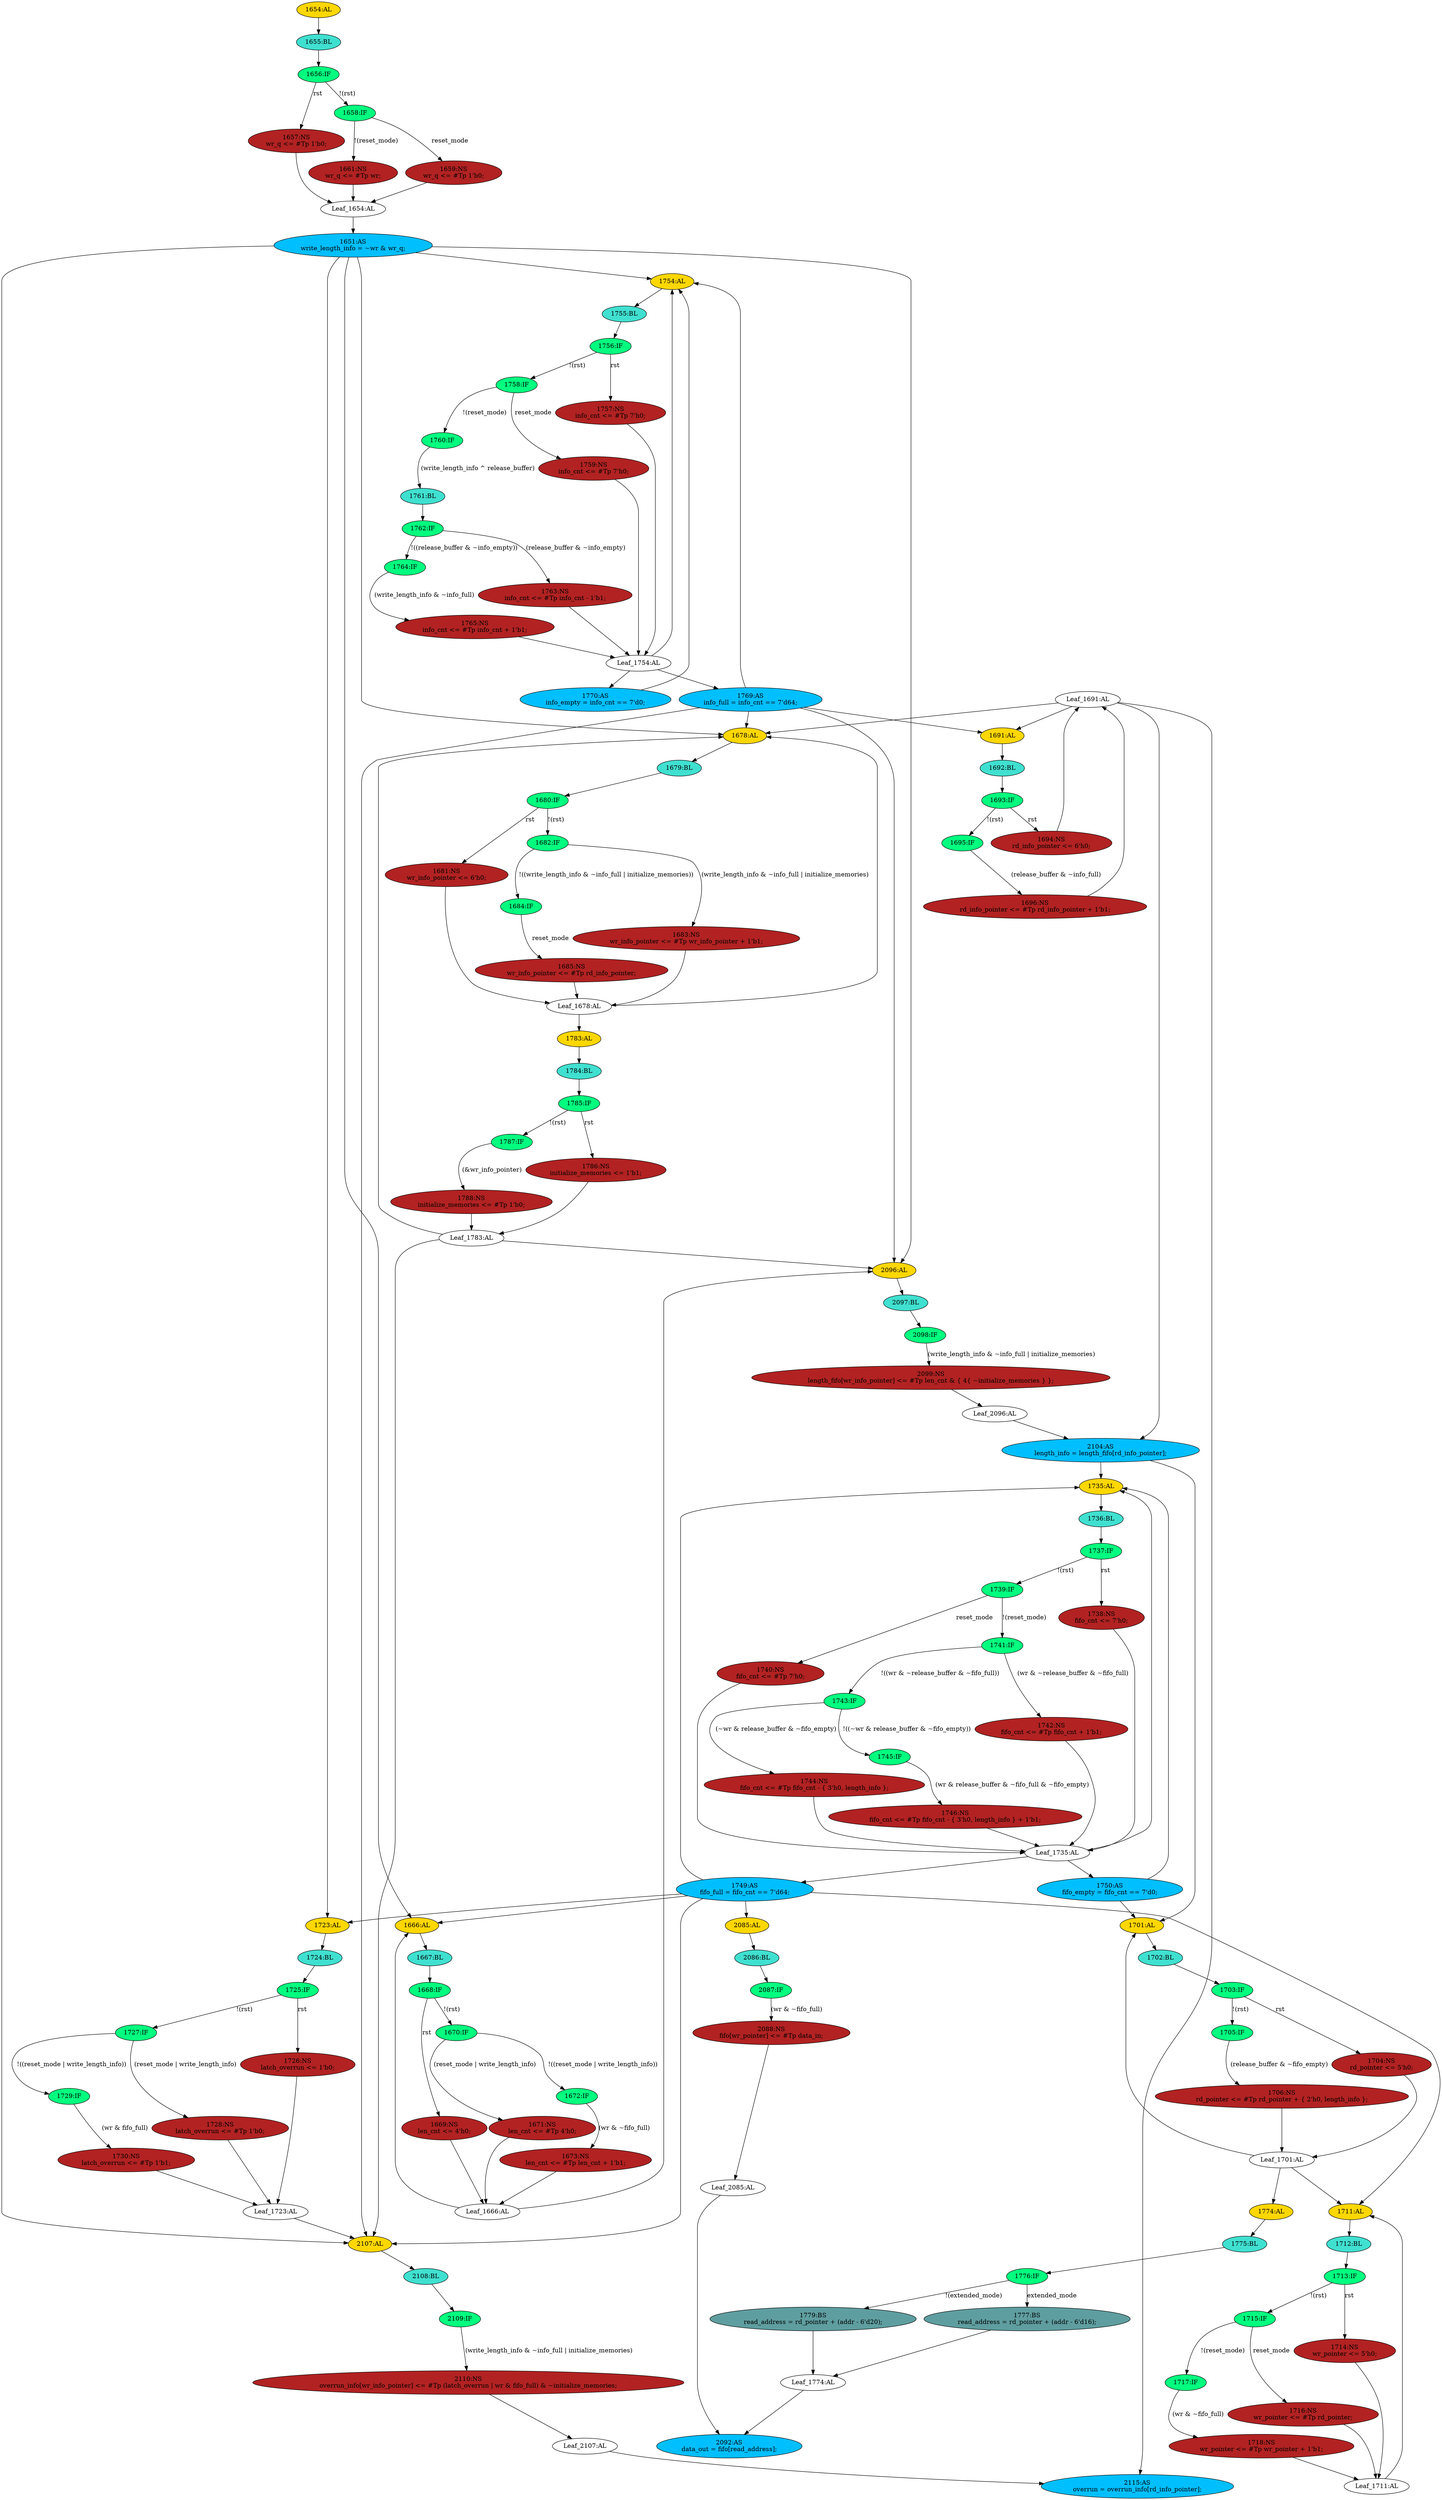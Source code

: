 strict digraph "compose( ,  )" {
	node [label="\N"];
	"2115:AS"	 [ast="<pyverilog.vparser.ast.Assign object at 0x7f44f78e0ad0>",
		def_var="['overrun']",
		fillcolor=deepskyblue,
		label="2115:AS
overrun = overrun_info[rd_info_pointer];",
		statements="[]",
		style=filled,
		typ=Assign,
		use_var="['overrun_info', 'rd_info_pointer']"];
	"1683:NS"	 [ast="<pyverilog.vparser.ast.NonblockingSubstitution object at 0x7f44d5e7aa10>",
		fillcolor=firebrick,
		label="1683:NS
wr_info_pointer <= #Tp wr_info_pointer + 1'b1;",
		statements="[<pyverilog.vparser.ast.NonblockingSubstitution object at 0x7f44d5e7aa10>]",
		style=filled,
		typ=NonblockingSubstitution];
	"Leaf_1678:AL"	 [def_var="['wr_info_pointer']",
		label="Leaf_1678:AL"];
	"1683:NS" -> "Leaf_1678:AL"	 [cond="[]",
		lineno=None];
	"1738:NS"	 [ast="<pyverilog.vparser.ast.NonblockingSubstitution object at 0x7f44d5e75490>",
		fillcolor=firebrick,
		label="1738:NS
fifo_cnt <= 7'h0;",
		statements="[<pyverilog.vparser.ast.NonblockingSubstitution object at 0x7f44d5e75490>]",
		style=filled,
		typ=NonblockingSubstitution];
	"Leaf_1735:AL"	 [def_var="['fifo_cnt']",
		label="Leaf_1735:AL"];
	"1738:NS" -> "Leaf_1735:AL"	 [cond="[]",
		lineno=None];
	"Leaf_1723:AL"	 [def_var="['latch_overrun']",
		label="Leaf_1723:AL"];
	"2107:AL"	 [ast="<pyverilog.vparser.ast.Always object at 0x7f44f78e0150>",
		clk_sens=True,
		fillcolor=gold,
		label="2107:AL",
		sens="['clk']",
		statements="[]",
		style=filled,
		typ=Always,
		use_var="['latch_overrun', 'fifo_full', 'initialize_memories', 'wr', 'info_full', 'write_length_info']"];
	"Leaf_1723:AL" -> "2107:AL";
	"Leaf_1654:AL"	 [def_var="['wr_q']",
		label="Leaf_1654:AL"];
	"1651:AS"	 [ast="<pyverilog.vparser.ast.Assign object at 0x7f44d5e89d10>",
		def_var="['write_length_info']",
		fillcolor=deepskyblue,
		label="1651:AS
write_length_info = ~wr & wr_q;",
		statements="[]",
		style=filled,
		typ=Assign,
		use_var="['wr', 'wr_q']"];
	"Leaf_1654:AL" -> "1651:AS";
	"1715:IF"	 [ast="<pyverilog.vparser.ast.IfStatement object at 0x7f44d5e93390>",
		fillcolor=springgreen,
		label="1715:IF",
		statements="[]",
		style=filled,
		typ=IfStatement];
	"1717:IF"	 [ast="<pyverilog.vparser.ast.IfStatement object at 0x7f44d5e93590>",
		fillcolor=springgreen,
		label="1717:IF",
		statements="[]",
		style=filled,
		typ=IfStatement];
	"1715:IF" -> "1717:IF"	 [cond="['reset_mode']",
		label="!(reset_mode)",
		lineno=1715];
	"1716:NS"	 [ast="<pyverilog.vparser.ast.NonblockingSubstitution object at 0x7f44d5e93350>",
		fillcolor=firebrick,
		label="1716:NS
wr_pointer <= #Tp rd_pointer;",
		statements="[<pyverilog.vparser.ast.NonblockingSubstitution object at 0x7f44d5e93350>]",
		style=filled,
		typ=NonblockingSubstitution];
	"1715:IF" -> "1716:NS"	 [cond="['reset_mode']",
		label=reset_mode,
		lineno=1715];
	"1765:NS"	 [ast="<pyverilog.vparser.ast.NonblockingSubstitution object at 0x7f44d5e81cd0>",
		fillcolor=firebrick,
		label="1765:NS
info_cnt <= #Tp info_cnt + 1'b1;",
		statements="[<pyverilog.vparser.ast.NonblockingSubstitution object at 0x7f44d5e81cd0>]",
		style=filled,
		typ=NonblockingSubstitution];
	"Leaf_1754:AL"	 [def_var="['info_cnt']",
		label="Leaf_1754:AL"];
	"1765:NS" -> "Leaf_1754:AL"	 [cond="[]",
		lineno=None];
	"Leaf_1783:AL"	 [def_var="['initialize_memories']",
		label="Leaf_1783:AL"];
	"1678:AL"	 [ast="<pyverilog.vparser.ast.Always object at 0x7f44d5e7a290>",
		clk_sens=True,
		fillcolor=gold,
		label="1678:AL",
		sens="['clk', 'rst']",
		statements="[]",
		style=filled,
		typ=Always,
		use_var="['rd_info_pointer', 'reset_mode', 'initialize_memories', 'wr_info_pointer', 'rst', 'info_full', 'write_length_info']"];
	"Leaf_1783:AL" -> "1678:AL";
	"Leaf_1783:AL" -> "2107:AL";
	"2096:AL"	 [ast="<pyverilog.vparser.ast.Always object at 0x7f44f78db690>",
		clk_sens=True,
		fillcolor=gold,
		label="2096:AL",
		sens="['clk']",
		statements="[]",
		style=filled,
		typ=Always,
		use_var="['info_full', 'write_length_info', 'initialize_memories', 'len_cnt']"];
	"Leaf_1783:AL" -> "2096:AL";
	"1764:IF"	 [ast="<pyverilog.vparser.ast.IfStatement object at 0x7f44d5e81a90>",
		fillcolor=springgreen,
		label="1764:IF",
		statements="[]",
		style=filled,
		typ=IfStatement];
	"1764:IF" -> "1765:NS"	 [cond="['write_length_info', 'info_full']",
		label="(write_length_info & ~info_full)",
		lineno=1764];
	"1681:NS"	 [ast="<pyverilog.vparser.ast.NonblockingSubstitution object at 0x7f44d5e7a450>",
		fillcolor=firebrick,
		label="1681:NS
wr_info_pointer <= 6'h0;",
		statements="[<pyverilog.vparser.ast.NonblockingSubstitution object at 0x7f44d5e7a450>]",
		style=filled,
		typ=NonblockingSubstitution];
	"1681:NS" -> "Leaf_1678:AL"	 [cond="[]",
		lineno=None];
	"1758:IF"	 [ast="<pyverilog.vparser.ast.IfStatement object at 0x7f44d5e81190>",
		fillcolor=springgreen,
		label="1758:IF",
		statements="[]",
		style=filled,
		typ=IfStatement];
	"1759:NS"	 [ast="<pyverilog.vparser.ast.NonblockingSubstitution object at 0x7f44d5e81150>",
		fillcolor=firebrick,
		label="1759:NS
info_cnt <= #Tp 7'h0;",
		statements="[<pyverilog.vparser.ast.NonblockingSubstitution object at 0x7f44d5e81150>]",
		style=filled,
		typ=NonblockingSubstitution];
	"1758:IF" -> "1759:NS"	 [cond="['reset_mode']",
		label=reset_mode,
		lineno=1758];
	"1760:IF"	 [ast="<pyverilog.vparser.ast.IfStatement object at 0x7f44d5e81410>",
		fillcolor=springgreen,
		label="1760:IF",
		statements="[]",
		style=filled,
		typ=IfStatement];
	"1758:IF" -> "1760:IF"	 [cond="['reset_mode']",
		label="!(reset_mode)",
		lineno=1758];
	"1714:NS"	 [ast="<pyverilog.vparser.ast.NonblockingSubstitution object at 0x7f44d5e93090>",
		fillcolor=firebrick,
		label="1714:NS
wr_pointer <= 5'h0;",
		statements="[<pyverilog.vparser.ast.NonblockingSubstitution object at 0x7f44d5e93090>]",
		style=filled,
		typ=NonblockingSubstitution];
	"Leaf_1711:AL"	 [def_var="['wr_pointer']",
		label="Leaf_1711:AL"];
	"1714:NS" -> "Leaf_1711:AL"	 [cond="[]",
		lineno=None];
	"1786:NS"	 [ast="<pyverilog.vparser.ast.NonblockingSubstitution object at 0x7f44f78d8a90>",
		fillcolor=firebrick,
		label="1786:NS
initialize_memories <= 1'b1;",
		statements="[<pyverilog.vparser.ast.NonblockingSubstitution object at 0x7f44f78d8a90>]",
		style=filled,
		typ=NonblockingSubstitution];
	"1786:NS" -> "Leaf_1783:AL"	 [cond="[]",
		lineno=None];
	"1667:BL"	 [ast="<pyverilog.vparser.ast.Block object at 0x7f44d5e68850>",
		fillcolor=turquoise,
		label="1667:BL",
		statements="[]",
		style=filled,
		typ=Block];
	"1668:IF"	 [ast="<pyverilog.vparser.ast.IfStatement object at 0x7f44d5e68950>",
		fillcolor=springgreen,
		label="1668:IF",
		statements="[]",
		style=filled,
		typ=IfStatement];
	"1667:BL" -> "1668:IF"	 [cond="[]",
		lineno=None];
	"1679:BL"	 [ast="<pyverilog.vparser.ast.Block object at 0x7f44d5e7a2d0>",
		fillcolor=turquoise,
		label="1679:BL",
		statements="[]",
		style=filled,
		typ=Block];
	"1678:AL" -> "1679:BL"	 [cond="[]",
		lineno=None];
	"1744:NS"	 [ast="<pyverilog.vparser.ast.NonblockingSubstitution object at 0x7f44d5e862d0>",
		fillcolor=firebrick,
		label="1744:NS
fifo_cnt <= #Tp fifo_cnt - { 3'h0, length_info };",
		statements="[<pyverilog.vparser.ast.NonblockingSubstitution object at 0x7f44d5e862d0>]",
		style=filled,
		typ=NonblockingSubstitution];
	"1744:NS" -> "Leaf_1735:AL"	 [cond="[]",
		lineno=None];
	"1759:NS" -> "Leaf_1754:AL"	 [cond="[]",
		lineno=None];
	"1742:NS"	 [ast="<pyverilog.vparser.ast.NonblockingSubstitution object at 0x7f44d5e75cd0>",
		fillcolor=firebrick,
		label="1742:NS
fifo_cnt <= #Tp fifo_cnt + 1'b1;",
		statements="[<pyverilog.vparser.ast.NonblockingSubstitution object at 0x7f44d5e75cd0>]",
		style=filled,
		typ=NonblockingSubstitution];
	"1742:NS" -> "Leaf_1735:AL"	 [cond="[]",
		lineno=None];
	"1725:IF"	 [ast="<pyverilog.vparser.ast.IfStatement object at 0x7f44d5e93a10>",
		fillcolor=springgreen,
		label="1725:IF",
		statements="[]",
		style=filled,
		typ=IfStatement];
	"1726:NS"	 [ast="<pyverilog.vparser.ast.NonblockingSubstitution object at 0x7f44d5e93a50>",
		fillcolor=firebrick,
		label="1726:NS
latch_overrun <= 1'b0;",
		statements="[<pyverilog.vparser.ast.NonblockingSubstitution object at 0x7f44d5e93a50>]",
		style=filled,
		typ=NonblockingSubstitution];
	"1725:IF" -> "1726:NS"	 [cond="['rst']",
		label=rst,
		lineno=1725];
	"1727:IF"	 [ast="<pyverilog.vparser.ast.IfStatement object at 0x7f44d5e93e50>",
		fillcolor=springgreen,
		label="1727:IF",
		statements="[]",
		style=filled,
		typ=IfStatement];
	"1725:IF" -> "1727:IF"	 [cond="['rst']",
		label="!(rst)",
		lineno=1725];
	"1694:NS"	 [ast="<pyverilog.vparser.ast.NonblockingSubstitution object at 0x7f44d5e63050>",
		fillcolor=firebrick,
		label="1694:NS
rd_info_pointer <= 6'h0;",
		statements="[<pyverilog.vparser.ast.NonblockingSubstitution object at 0x7f44d5e63050>]",
		style=filled,
		typ=NonblockingSubstitution];
	"Leaf_1691:AL"	 [def_var="['rd_info_pointer']",
		label="Leaf_1691:AL"];
	"1694:NS" -> "Leaf_1691:AL"	 [cond="[]",
		lineno=None];
	"1783:AL"	 [ast="<pyverilog.vparser.ast.Always object at 0x7f44f78d88d0>",
		clk_sens=True,
		fillcolor=gold,
		label="1783:AL",
		sens="['clk', 'rst']",
		statements="[]",
		style=filled,
		typ=Always,
		use_var="['rst', 'wr_info_pointer']"];
	"1784:BL"	 [ast="<pyverilog.vparser.ast.Block object at 0x7f44f78d8910>",
		fillcolor=turquoise,
		label="1784:BL",
		statements="[]",
		style=filled,
		typ=Block];
	"1783:AL" -> "1784:BL"	 [cond="[]",
		lineno=None];
	"1669:NS"	 [ast="<pyverilog.vparser.ast.NonblockingSubstitution object at 0x7f44d5e68990>",
		fillcolor=firebrick,
		label="1669:NS
len_cnt <= 4'h0;",
		statements="[<pyverilog.vparser.ast.NonblockingSubstitution object at 0x7f44d5e68990>]",
		style=filled,
		typ=NonblockingSubstitution];
	"Leaf_1666:AL"	 [def_var="['len_cnt']",
		label="Leaf_1666:AL"];
	"1669:NS" -> "Leaf_1666:AL"	 [cond="[]",
		lineno=None];
	"1761:BL"	 [ast="<pyverilog.vparser.ast.Block object at 0x7f44d5e81450>",
		fillcolor=turquoise,
		label="1761:BL",
		statements="[]",
		style=filled,
		typ=Block];
	"1762:IF"	 [ast="<pyverilog.vparser.ast.IfStatement object at 0x7f44d5e81810>",
		fillcolor=springgreen,
		label="1762:IF",
		statements="[]",
		style=filled,
		typ=IfStatement];
	"1761:BL" -> "1762:IF"	 [cond="[]",
		lineno=None];
	"1736:BL"	 [ast="<pyverilog.vparser.ast.Block object at 0x7f44d5e75350>",
		fillcolor=turquoise,
		label="1736:BL",
		statements="[]",
		style=filled,
		typ=Block];
	"1737:IF"	 [ast="<pyverilog.vparser.ast.IfStatement object at 0x7f44d5e75450>",
		fillcolor=springgreen,
		label="1737:IF",
		statements="[]",
		style=filled,
		typ=IfStatement];
	"1736:BL" -> "1737:IF"	 [cond="[]",
		lineno=None];
	"1779:BS"	 [ast="<pyverilog.vparser.ast.BlockingSubstitution object at 0x7f44f78d86d0>",
		fillcolor=cadetblue,
		label="1779:BS
read_address = rd_pointer + (addr - 6'd20);",
		statements="[<pyverilog.vparser.ast.BlockingSubstitution object at 0x7f44f78d86d0>]",
		style=filled,
		typ=BlockingSubstitution];
	"Leaf_1774:AL"	 [def_var="['read_address']",
		label="Leaf_1774:AL"];
	"1779:BS" -> "Leaf_1774:AL"	 [cond="[]",
		lineno=None];
	"2085:AL"	 [ast="<pyverilog.vparser.ast.Always object at 0x7f44f78d8f10>",
		clk_sens=True,
		fillcolor=gold,
		label="2085:AL",
		sens="['clk']",
		statements="[]",
		style=filled,
		typ=Always,
		use_var="['fifo_full', 'wr', 'data_in']"];
	"2086:BL"	 [ast="<pyverilog.vparser.ast.Block object at 0x7f44f78d8f50>",
		fillcolor=turquoise,
		label="2086:BL",
		statements="[]",
		style=filled,
		typ=Block];
	"2085:AL" -> "2086:BL"	 [cond="[]",
		lineno=None];
	"1696:NS"	 [ast="<pyverilog.vparser.ast.NonblockingSubstitution object at 0x7f44d5e63550>",
		fillcolor=firebrick,
		label="1696:NS
rd_info_pointer <= #Tp rd_info_pointer + 1'b1;",
		statements="[<pyverilog.vparser.ast.NonblockingSubstitution object at 0x7f44d5e63550>]",
		style=filled,
		typ=NonblockingSubstitution];
	"1696:NS" -> "Leaf_1691:AL"	 [cond="[]",
		lineno=None];
	"1668:IF" -> "1669:NS"	 [cond="['rst']",
		label=rst,
		lineno=1668];
	"1670:IF"	 [ast="<pyverilog.vparser.ast.IfStatement object at 0x7f44d5e68d50>",
		fillcolor=springgreen,
		label="1670:IF",
		statements="[]",
		style=filled,
		typ=IfStatement];
	"1668:IF" -> "1670:IF"	 [cond="['rst']",
		label="!(rst)",
		lineno=1668];
	"1671:NS"	 [ast="<pyverilog.vparser.ast.NonblockingSubstitution object at 0x7f44d5e68d10>",
		fillcolor=firebrick,
		label="1671:NS
len_cnt <= #Tp 4'h0;",
		statements="[<pyverilog.vparser.ast.NonblockingSubstitution object at 0x7f44d5e68d10>]",
		style=filled,
		typ=NonblockingSubstitution];
	"1671:NS" -> "Leaf_1666:AL"	 [cond="[]",
		lineno=None];
	"1703:IF"	 [ast="<pyverilog.vparser.ast.IfStatement object at 0x7f44d5e63810>",
		fillcolor=springgreen,
		label="1703:IF",
		statements="[]",
		style=filled,
		typ=IfStatement];
	"1705:IF"	 [ast="<pyverilog.vparser.ast.IfStatement object at 0x7f44d5e63a90>",
		fillcolor=springgreen,
		label="1705:IF",
		statements="[]",
		style=filled,
		typ=IfStatement];
	"1703:IF" -> "1705:IF"	 [cond="['rst']",
		label="!(rst)",
		lineno=1703];
	"1704:NS"	 [ast="<pyverilog.vparser.ast.NonblockingSubstitution object at 0x7f44d5e63850>",
		fillcolor=firebrick,
		label="1704:NS
rd_pointer <= 5'h0;",
		statements="[<pyverilog.vparser.ast.NonblockingSubstitution object at 0x7f44d5e63850>]",
		style=filled,
		typ=NonblockingSubstitution];
	"1703:IF" -> "1704:NS"	 [cond="['rst']",
		label=rst,
		lineno=1703];
	"1680:IF"	 [ast="<pyverilog.vparser.ast.IfStatement object at 0x7f44d5e7a410>",
		fillcolor=springgreen,
		label="1680:IF",
		statements="[]",
		style=filled,
		typ=IfStatement];
	"1680:IF" -> "1681:NS"	 [cond="['rst']",
		label=rst,
		lineno=1680];
	"1682:IF"	 [ast="<pyverilog.vparser.ast.IfStatement object at 0x7f44d5e7a9d0>",
		fillcolor=springgreen,
		label="1682:IF",
		statements="[]",
		style=filled,
		typ=IfStatement];
	"1680:IF" -> "1682:IF"	 [cond="['rst']",
		label="!(rst)",
		lineno=1680];
	"1666:AL"	 [ast="<pyverilog.vparser.ast.Always object at 0x7f44d5e68810>",
		clk_sens=True,
		fillcolor=gold,
		label="1666:AL",
		sens="['clk', 'rst']",
		statements="[]",
		style=filled,
		typ=Always,
		use_var="['fifo_full', 'reset_mode', 'wr', 'rst', 'write_length_info', 'len_cnt']"];
	"Leaf_1666:AL" -> "1666:AL";
	"Leaf_1666:AL" -> "2096:AL";
	"1654:AL"	 [ast="<pyverilog.vparser.ast.Always object at 0x7f44d5e89fd0>",
		clk_sens=True,
		fillcolor=gold,
		label="1654:AL",
		sens="['clk', 'rst']",
		statements="[]",
		style=filled,
		typ=Always,
		use_var="['rst', 'reset_mode', 'wr']"];
	"1655:BL"	 [ast="<pyverilog.vparser.ast.Block object at 0x7f44d5e89f90>",
		fillcolor=turquoise,
		label="1655:BL",
		statements="[]",
		style=filled,
		typ=Block];
	"1654:AL" -> "1655:BL"	 [cond="[]",
		lineno=None];
	"1692:BL"	 [ast="<pyverilog.vparser.ast.Block object at 0x7f44d5e7ae90>",
		fillcolor=turquoise,
		label="1692:BL",
		statements="[]",
		style=filled,
		typ=Block];
	"1693:IF"	 [ast="<pyverilog.vparser.ast.IfStatement object at 0x7f44d5e7afd0>",
		fillcolor=springgreen,
		label="1693:IF",
		statements="[]",
		style=filled,
		typ=IfStatement];
	"1692:BL" -> "1693:IF"	 [cond="[]",
		lineno=None];
	"2087:IF"	 [ast="<pyverilog.vparser.ast.IfStatement object at 0x7f44f78db0d0>",
		fillcolor=springgreen,
		label="2087:IF",
		statements="[]",
		style=filled,
		typ=IfStatement];
	"2086:BL" -> "2087:IF"	 [cond="[]",
		lineno=None];
	"1756:IF"	 [ast="<pyverilog.vparser.ast.IfStatement object at 0x7f44d5e86e50>",
		fillcolor=springgreen,
		label="1756:IF",
		statements="[]",
		style=filled,
		typ=IfStatement];
	"1756:IF" -> "1758:IF"	 [cond="['rst']",
		label="!(rst)",
		lineno=1756];
	"1757:NS"	 [ast="<pyverilog.vparser.ast.NonblockingSubstitution object at 0x7f44d5e86e10>",
		fillcolor=firebrick,
		label="1757:NS
info_cnt <= #Tp 7'h0;",
		statements="[<pyverilog.vparser.ast.NonblockingSubstitution object at 0x7f44d5e86e10>]",
		style=filled,
		typ=NonblockingSubstitution];
	"1756:IF" -> "1757:NS"	 [cond="['rst']",
		label=rst,
		lineno=1756];
	"1723:AL"	 [ast="<pyverilog.vparser.ast.Always object at 0x7f44d5e93890>",
		clk_sens=True,
		fillcolor=gold,
		label="1723:AL",
		sens="['clk', 'rst']",
		statements="[]",
		style=filled,
		typ=Always,
		use_var="['rst', 'write_length_info', 'reset_mode', 'fifo_full', 'wr']"];
	"1724:BL"	 [ast="<pyverilog.vparser.ast.Block object at 0x7f44d5e938d0>",
		fillcolor=turquoise,
		label="1724:BL",
		statements="[]",
		style=filled,
		typ=Block];
	"1723:AL" -> "1724:BL"	 [cond="[]",
		lineno=None];
	"2098:IF"	 [ast="<pyverilog.vparser.ast.IfStatement object at 0x7f44f78db950>",
		fillcolor=springgreen,
		label="2098:IF",
		statements="[]",
		style=filled,
		typ=IfStatement];
	"2099:NS"	 [ast="<pyverilog.vparser.ast.NonblockingSubstitution object at 0x7f44f78dbd50>",
		fillcolor=firebrick,
		label="2099:NS
length_fifo[wr_info_pointer] <= #Tp len_cnt & { 4{ ~initialize_memories } };",
		statements="[<pyverilog.vparser.ast.NonblockingSubstitution object at 0x7f44f78dbd50>]",
		style=filled,
		typ=NonblockingSubstitution];
	"2098:IF" -> "2099:NS"	 [cond="['write_length_info', 'info_full', 'initialize_memories']",
		label="(write_length_info & ~info_full | initialize_memories)",
		lineno=2098];
	"1729:IF"	 [ast="<pyverilog.vparser.ast.IfStatement object at 0x7f44d5e750d0>",
		fillcolor=springgreen,
		label="1729:IF",
		statements="[]",
		style=filled,
		typ=IfStatement];
	"1730:NS"	 [ast="<pyverilog.vparser.ast.NonblockingSubstitution object at 0x7f44d5e75210>",
		fillcolor=firebrick,
		label="1730:NS
latch_overrun <= #Tp 1'b1;",
		statements="[<pyverilog.vparser.ast.NonblockingSubstitution object at 0x7f44d5e75210>]",
		style=filled,
		typ=NonblockingSubstitution];
	"1729:IF" -> "1730:NS"	 [cond="['wr', 'fifo_full']",
		label="(wr & fifo_full)",
		lineno=1729];
	"2108:BL"	 [ast="<pyverilog.vparser.ast.Block object at 0x7f44f78e0190>",
		fillcolor=turquoise,
		label="2108:BL",
		statements="[]",
		style=filled,
		typ=Block];
	"2109:IF"	 [ast="<pyverilog.vparser.ast.IfStatement object at 0x7f44f78e0450>",
		fillcolor=springgreen,
		label="2109:IF",
		statements="[]",
		style=filled,
		typ=IfStatement];
	"2108:BL" -> "2109:IF"	 [cond="[]",
		lineno=None];
	"1760:IF" -> "1761:BL"	 [cond="['write_length_info', 'release_buffer']",
		label="(write_length_info ^ release_buffer)",
		lineno=1760];
	"Leaf_2096:AL"	 [def_var="['length_fifo']",
		label="Leaf_2096:AL"];
	"2099:NS" -> "Leaf_2096:AL"	 [cond="[]",
		lineno=None];
	"1656:IF"	 [ast="<pyverilog.vparser.ast.IfStatement object at 0x7f44d5e68210>",
		fillcolor=springgreen,
		label="1656:IF",
		statements="[]",
		style=filled,
		typ=IfStatement];
	"1655:BL" -> "1656:IF"	 [cond="[]",
		lineno=None];
	"1785:IF"	 [ast="<pyverilog.vparser.ast.IfStatement object at 0x7f44f78d8a50>",
		fillcolor=springgreen,
		label="1785:IF",
		statements="[]",
		style=filled,
		typ=IfStatement];
	"1784:BL" -> "1785:IF"	 [cond="[]",
		lineno=None];
	"1651:AS" -> "1678:AL";
	"1651:AS" -> "1723:AL";
	"1651:AS" -> "2107:AL";
	"1651:AS" -> "1666:AL";
	"1754:AL"	 [ast="<pyverilog.vparser.ast.Always object at 0x7f44d5e86c50>",
		clk_sens=True,
		fillcolor=gold,
		label="1754:AL",
		sens="['clk', 'rst']",
		statements="[]",
		style=filled,
		typ=Always,
		use_var="['info_empty', 'reset_mode', 'release_buffer', 'rst', 'info_full', 'write_length_info', 'info_cnt']"];
	"1651:AS" -> "1754:AL";
	"1651:AS" -> "2096:AL";
	"1701:AL"	 [ast="<pyverilog.vparser.ast.Always object at 0x7f44d5e636d0>",
		clk_sens=True,
		fillcolor=gold,
		label="1701:AL",
		sens="['clk', 'rst']",
		statements="[]",
		style=filled,
		typ=Always,
		use_var="['rst', 'length_info', 'fifo_empty', 'rd_pointer', 'release_buffer']"];
	"1702:BL"	 [ast="<pyverilog.vparser.ast.Block object at 0x7f44d5e63710>",
		fillcolor=turquoise,
		label="1702:BL",
		statements="[]",
		style=filled,
		typ=Block];
	"1701:AL" -> "1702:BL"	 [cond="[]",
		lineno=None];
	"2104:AS"	 [ast="<pyverilog.vparser.ast.Assign object at 0x7f44f78dbf50>",
		def_var="['length_info']",
		fillcolor=deepskyblue,
		label="2104:AS
length_info = length_fifo[rd_info_pointer];",
		statements="[]",
		style=filled,
		typ=Assign,
		use_var="['length_fifo', 'rd_info_pointer']"];
	"2104:AS" -> "1701:AL";
	"1735:AL"	 [ast="<pyverilog.vparser.ast.Always object at 0x7f44d5e75310>",
		clk_sens=True,
		fillcolor=gold,
		label="1735:AL",
		sens="['clk', 'rst']",
		statements="[]",
		style=filled,
		typ=Always,
		use_var="['length_info', 'fifo_full', 'fifo_empty', 'reset_mode', 'release_buffer', 'wr', 'fifo_cnt', 'rst']"];
	"2104:AS" -> "1735:AL";
	"1743:IF"	 [ast="<pyverilog.vparser.ast.IfStatement object at 0x7f44d5e86310>",
		fillcolor=springgreen,
		label="1743:IF",
		statements="[]",
		style=filled,
		typ=IfStatement];
	"1743:IF" -> "1744:NS"	 [cond="['wr', 'release_buffer', 'fifo_empty']",
		label="(~wr & release_buffer & ~fifo_empty)",
		lineno=1743];
	"1745:IF"	 [ast="<pyverilog.vparser.ast.IfStatement object at 0x7f44d5e86690>",
		fillcolor=springgreen,
		label="1745:IF",
		statements="[]",
		style=filled,
		typ=IfStatement];
	"1743:IF" -> "1745:IF"	 [cond="['wr', 'release_buffer', 'fifo_empty']",
		label="!((~wr & release_buffer & ~fifo_empty))",
		lineno=1743];
	"1679:BL" -> "1680:IF"	 [cond="[]",
		lineno=None];
	"1706:NS"	 [ast="<pyverilog.vparser.ast.NonblockingSubstitution object at 0x7f44d5e63d50>",
		fillcolor=firebrick,
		label="1706:NS
rd_pointer <= #Tp rd_pointer + { 2'h0, length_info };",
		statements="[<pyverilog.vparser.ast.NonblockingSubstitution object at 0x7f44d5e63d50>]",
		style=filled,
		typ=NonblockingSubstitution];
	"1705:IF" -> "1706:NS"	 [cond="['release_buffer', 'fifo_empty']",
		label="(release_buffer & ~fifo_empty)",
		lineno=1705];
	"1726:NS" -> "Leaf_1723:AL"	 [cond="[]",
		lineno=None];
	"1776:IF"	 [ast="<pyverilog.vparser.ast.IfStatement object at 0x7f44f78d8390>",
		fillcolor=springgreen,
		label="1776:IF",
		statements="[]",
		style=filled,
		typ=IfStatement];
	"1776:IF" -> "1779:BS"	 [cond="['extended_mode']",
		label="!(extended_mode)",
		lineno=1776];
	"1777:BS"	 [ast="<pyverilog.vparser.ast.BlockingSubstitution object at 0x7f44f78d8410>",
		fillcolor=cadetblue,
		label="1777:BS
read_address = rd_pointer + (addr - 6'd16);",
		statements="[<pyverilog.vparser.ast.BlockingSubstitution object at 0x7f44f78d8410>]",
		style=filled,
		typ=BlockingSubstitution];
	"1776:IF" -> "1777:BS"	 [cond="['extended_mode']",
		label=extended_mode,
		lineno=1776];
	"1746:NS"	 [ast="<pyverilog.vparser.ast.NonblockingSubstitution object at 0x7f44d5e86910>",
		fillcolor=firebrick,
		label="1746:NS
fifo_cnt <= #Tp fifo_cnt - { 3'h0, length_info } + 1'b1;",
		statements="[<pyverilog.vparser.ast.NonblockingSubstitution object at 0x7f44d5e86910>]",
		style=filled,
		typ=NonblockingSubstitution];
	"1745:IF" -> "1746:NS"	 [cond="['wr', 'release_buffer', 'fifo_full', 'fifo_empty']",
		label="(wr & release_buffer & ~fifo_full & ~fifo_empty)",
		lineno=1745];
	"1718:NS"	 [ast="<pyverilog.vparser.ast.NonblockingSubstitution object at 0x7f44d5e937d0>",
		fillcolor=firebrick,
		label="1718:NS
wr_pointer <= #Tp wr_pointer + 1'b1;",
		statements="[<pyverilog.vparser.ast.NonblockingSubstitution object at 0x7f44d5e937d0>]",
		style=filled,
		typ=NonblockingSubstitution];
	"1717:IF" -> "1718:NS"	 [cond="['wr', 'fifo_full']",
		label="(wr & ~fifo_full)",
		lineno=1717];
	"1718:NS" -> "Leaf_1711:AL"	 [cond="[]",
		lineno=None];
	"1673:NS"	 [ast="<pyverilog.vparser.ast.NonblockingSubstitution object at 0x7f44d5e7a1d0>",
		fillcolor=firebrick,
		label="1673:NS
len_cnt <= #Tp len_cnt + 1'b1;",
		statements="[<pyverilog.vparser.ast.NonblockingSubstitution object at 0x7f44d5e7a1d0>]",
		style=filled,
		typ=NonblockingSubstitution];
	"1673:NS" -> "Leaf_1666:AL"	 [cond="[]",
		lineno=None];
	"1672:IF"	 [ast="<pyverilog.vparser.ast.IfStatement object at 0x7f44d5e68f50>",
		fillcolor=springgreen,
		label="1672:IF",
		statements="[]",
		style=filled,
		typ=IfStatement];
	"1672:IF" -> "1673:NS"	 [cond="['wr', 'fifo_full']",
		label="(wr & ~fifo_full)",
		lineno=1672];
	"Leaf_2107:AL"	 [def_var="['overrun_info']",
		label="Leaf_2107:AL"];
	"Leaf_2107:AL" -> "2115:AS";
	"Leaf_2096:AL" -> "2104:AS";
	"1711:AL"	 [ast="<pyverilog.vparser.ast.Always object at 0x7f44d5e63ed0>",
		clk_sens=True,
		fillcolor=gold,
		label="1711:AL",
		sens="['clk', 'rst']",
		statements="[]",
		style=filled,
		typ=Always,
		use_var="['fifo_full', 'wr_pointer', 'rd_pointer', 'reset_mode', 'wr', 'rst']"];
	"Leaf_1711:AL" -> "1711:AL";
	"1763:NS"	 [ast="<pyverilog.vparser.ast.NonblockingSubstitution object at 0x7f44d5e81850>",
		fillcolor=firebrick,
		label="1763:NS
info_cnt <= #Tp info_cnt - 1'b1;",
		statements="[<pyverilog.vparser.ast.NonblockingSubstitution object at 0x7f44d5e81850>]",
		style=filled,
		typ=NonblockingSubstitution];
	"1763:NS" -> "Leaf_1754:AL"	 [cond="[]",
		lineno=None];
	"1774:AL"	 [ast="<pyverilog.vparser.ast.Always object at 0x7f44f78d8110>",
		clk_sens=False,
		fillcolor=gold,
		label="1774:AL",
		sens="['extended_mode', 'rd_pointer', 'addr']",
		statements="[]",
		style=filled,
		typ=Always,
		use_var="['rd_pointer', 'addr', 'extended_mode']"];
	"1775:BL"	 [ast="<pyverilog.vparser.ast.Block object at 0x7f44f78d8150>",
		fillcolor=turquoise,
		label="1775:BL",
		statements="[]",
		style=filled,
		typ=Block];
	"1774:AL" -> "1775:BL"	 [cond="[]",
		lineno=None];
	"1757:NS" -> "Leaf_1754:AL"	 [cond="[]",
		lineno=None];
	"Leaf_1701:AL"	 [def_var="['rd_pointer']",
		label="Leaf_1701:AL"];
	"1704:NS" -> "Leaf_1701:AL"	 [cond="[]",
		lineno=None];
	"1727:IF" -> "1729:IF"	 [cond="['reset_mode', 'write_length_info']",
		label="!((reset_mode | write_length_info))",
		lineno=1727];
	"1728:NS"	 [ast="<pyverilog.vparser.ast.NonblockingSubstitution object at 0x7f44d5e93e10>",
		fillcolor=firebrick,
		label="1728:NS
latch_overrun <= #Tp 1'b0;",
		statements="[<pyverilog.vparser.ast.NonblockingSubstitution object at 0x7f44d5e93e10>]",
		style=filled,
		typ=NonblockingSubstitution];
	"1727:IF" -> "1728:NS"	 [cond="['reset_mode', 'write_length_info']",
		label="(reset_mode | write_length_info)",
		lineno=1727];
	"1658:IF"	 [ast="<pyverilog.vparser.ast.IfStatement object at 0x7f44d5e68510>",
		fillcolor=springgreen,
		label="1658:IF",
		statements="[]",
		style=filled,
		typ=IfStatement];
	"1656:IF" -> "1658:IF"	 [cond="['rst']",
		label="!(rst)",
		lineno=1656];
	"1657:NS"	 [ast="<pyverilog.vparser.ast.NonblockingSubstitution object at 0x7f44d5e681d0>",
		fillcolor=firebrick,
		label="1657:NS
wr_q <= #Tp 1'b0;",
		statements="[<pyverilog.vparser.ast.NonblockingSubstitution object at 0x7f44d5e681d0>]",
		style=filled,
		typ=NonblockingSubstitution];
	"1656:IF" -> "1657:NS"	 [cond="['rst']",
		label=rst,
		lineno=1656];
	"1746:NS" -> "Leaf_1735:AL"	 [cond="[]",
		lineno=None];
	"Leaf_1678:AL" -> "1678:AL";
	"Leaf_1678:AL" -> "1783:AL";
	"1685:NS"	 [ast="<pyverilog.vparser.ast.NonblockingSubstitution object at 0x7f44d5e7ad50>",
		fillcolor=firebrick,
		label="1685:NS
wr_info_pointer <= #Tp rd_info_pointer;",
		statements="[<pyverilog.vparser.ast.NonblockingSubstitution object at 0x7f44d5e7ad50>]",
		style=filled,
		typ=NonblockingSubstitution];
	"1685:NS" -> "Leaf_1678:AL"	 [cond="[]",
		lineno=None];
	"Leaf_1701:AL" -> "1701:AL";
	"Leaf_1701:AL" -> "1774:AL";
	"Leaf_1701:AL" -> "1711:AL";
	"1787:IF"	 [ast="<pyverilog.vparser.ast.IfStatement object at 0x7f44f78d8cd0>",
		fillcolor=springgreen,
		label="1787:IF",
		statements="[]",
		style=filled,
		typ=IfStatement];
	"1788:NS"	 [ast="<pyverilog.vparser.ast.NonblockingSubstitution object at 0x7f44f78d8e10>",
		fillcolor=firebrick,
		label="1788:NS
initialize_memories <= #Tp 1'b0;",
		statements="[<pyverilog.vparser.ast.NonblockingSubstitution object at 0x7f44f78d8e10>]",
		style=filled,
		typ=NonblockingSubstitution];
	"1787:IF" -> "1788:NS"	 [cond="['wr_info_pointer']",
		label="(&wr_info_pointer)",
		lineno=1787];
	"1770:AS"	 [ast="<pyverilog.vparser.ast.Assign object at 0x7f44d5e81d90>",
		def_var="['info_empty']",
		fillcolor=deepskyblue,
		label="1770:AS
info_empty = info_cnt == 7'd0;",
		statements="[]",
		style=filled,
		typ=Assign,
		use_var="['info_cnt']"];
	"1770:AS" -> "1754:AL";
	"1775:BL" -> "1776:IF"	 [cond="[]",
		lineno=None];
	"1737:IF" -> "1738:NS"	 [cond="['rst']",
		label=rst,
		lineno=1737];
	"1739:IF"	 [ast="<pyverilog.vparser.ast.IfStatement object at 0x7f44d5e75790>",
		fillcolor=springgreen,
		label="1739:IF",
		statements="[]",
		style=filled,
		typ=IfStatement];
	"1737:IF" -> "1739:IF"	 [cond="['rst']",
		label="!(rst)",
		lineno=1737];
	"1788:NS" -> "Leaf_1783:AL"	 [cond="[]",
		lineno=None];
	"1684:IF"	 [ast="<pyverilog.vparser.ast.IfStatement object at 0x7f44d5e7abd0>",
		fillcolor=springgreen,
		label="1684:IF",
		statements="[]",
		style=filled,
		typ=IfStatement];
	"1684:IF" -> "1685:NS"	 [cond="['reset_mode']",
		label=reset_mode,
		lineno=1684];
	"1706:NS" -> "Leaf_1701:AL"	 [cond="[]",
		lineno=None];
	"2107:AL" -> "2108:BL"	 [cond="[]",
		lineno=None];
	"1750:AS"	 [ast="<pyverilog.vparser.ast.Assign object at 0x7f44d5e86990>",
		def_var="['fifo_empty']",
		fillcolor=deepskyblue,
		label="1750:AS
fifo_empty = fifo_cnt == 7'd0;",
		statements="[]",
		style=filled,
		typ=Assign,
		use_var="['fifo_cnt']"];
	"Leaf_1735:AL" -> "1750:AS";
	"Leaf_1735:AL" -> "1735:AL";
	"1749:AS"	 [ast="<pyverilog.vparser.ast.Assign object at 0x7f44d5e75d50>",
		def_var="['fifo_full']",
		fillcolor=deepskyblue,
		label="1749:AS
fifo_full = fifo_cnt == 7'd64;",
		statements="[]",
		style=filled,
		typ=Assign,
		use_var="['fifo_cnt']"];
	"Leaf_1735:AL" -> "1749:AS";
	"1691:AL"	 [ast="<pyverilog.vparser.ast.Always object at 0x7f44d5e7ae50>",
		clk_sens=True,
		fillcolor=gold,
		label="1691:AL",
		sens="['clk', 'rst']",
		statements="[]",
		style=filled,
		typ=Always,
		use_var="['rst', 'info_full', 'rd_info_pointer', 'release_buffer']"];
	"1691:AL" -> "1692:BL"	 [cond="[]",
		lineno=None];
	"2097:BL"	 [ast="<pyverilog.vparser.ast.Block object at 0x7f44f78db6d0>",
		fillcolor=turquoise,
		label="2097:BL",
		statements="[]",
		style=filled,
		typ=Block];
	"2097:BL" -> "2098:IF"	 [cond="[]",
		lineno=None];
	"1666:AL" -> "1667:BL"	 [cond="[]",
		lineno=None];
	"Leaf_1754:AL" -> "1770:AS";
	"Leaf_1754:AL" -> "1754:AL";
	"1769:AS"	 [ast="<pyverilog.vparser.ast.Assign object at 0x7f44d5e81d50>",
		def_var="['info_full']",
		fillcolor=deepskyblue,
		label="1769:AS
info_full = info_cnt == 7'd64;",
		statements="[]",
		style=filled,
		typ=Assign,
		use_var="['info_cnt']"];
	"Leaf_1754:AL" -> "1769:AS";
	"1712:BL"	 [ast="<pyverilog.vparser.ast.Block object at 0x7f44d5e63f10>",
		fillcolor=turquoise,
		label="1712:BL",
		statements="[]",
		style=filled,
		typ=Block];
	"1711:AL" -> "1712:BL"	 [cond="[]",
		lineno=None];
	"Leaf_1691:AL" -> "2115:AS";
	"Leaf_1691:AL" -> "1678:AL";
	"Leaf_1691:AL" -> "2104:AS";
	"Leaf_1691:AL" -> "1691:AL";
	"1661:NS"	 [ast="<pyverilog.vparser.ast.NonblockingSubstitution object at 0x7f44d5e686d0>",
		fillcolor=firebrick,
		label="1661:NS
wr_q <= #Tp wr;",
		statements="[<pyverilog.vparser.ast.NonblockingSubstitution object at 0x7f44d5e686d0>]",
		style=filled,
		typ=NonblockingSubstitution];
	"1661:NS" -> "Leaf_1654:AL"	 [cond="[]",
		lineno=None];
	"Leaf_2085:AL"	 [def_var="['fifo']",
		label="Leaf_2085:AL"];
	"2092:AS"	 [ast="<pyverilog.vparser.ast.Assign object at 0x7f44f78db4d0>",
		def_var="['data_out']",
		fillcolor=deepskyblue,
		label="2092:AS
data_out = fifo[read_address];",
		statements="[]",
		style=filled,
		typ=Assign,
		use_var="['fifo', 'read_address']"];
	"Leaf_2085:AL" -> "2092:AS";
	"1693:IF" -> "1694:NS"	 [cond="['rst']",
		label=rst,
		lineno=1693];
	"1695:IF"	 [ast="<pyverilog.vparser.ast.IfStatement object at 0x7f44d5e632d0>",
		fillcolor=springgreen,
		label="1695:IF",
		statements="[]",
		style=filled,
		typ=IfStatement];
	"1693:IF" -> "1695:IF"	 [cond="['rst']",
		label="!(rst)",
		lineno=1693];
	"1741:IF"	 [ast="<pyverilog.vparser.ast.IfStatement object at 0x7f44d5e75c90>",
		fillcolor=springgreen,
		label="1741:IF",
		statements="[]",
		style=filled,
		typ=IfStatement];
	"1739:IF" -> "1741:IF"	 [cond="['reset_mode']",
		label="!(reset_mode)",
		lineno=1739];
	"1740:NS"	 [ast="<pyverilog.vparser.ast.NonblockingSubstitution object at 0x7f44d5e75750>",
		fillcolor=firebrick,
		label="1740:NS
fifo_cnt <= #Tp 7'h0;",
		statements="[<pyverilog.vparser.ast.NonblockingSubstitution object at 0x7f44d5e75750>]",
		style=filled,
		typ=NonblockingSubstitution];
	"1739:IF" -> "1740:NS"	 [cond="['reset_mode']",
		label=reset_mode,
		lineno=1739];
	"1682:IF" -> "1683:NS"	 [cond="['write_length_info', 'info_full', 'initialize_memories']",
		label="(write_length_info & ~info_full | initialize_memories)",
		lineno=1682];
	"1682:IF" -> "1684:IF"	 [cond="['write_length_info', 'info_full', 'initialize_memories']",
		label="!((write_length_info & ~info_full | initialize_memories))",
		lineno=1682];
	"1750:AS" -> "1701:AL";
	"1750:AS" -> "1735:AL";
	"2110:NS"	 [ast="<pyverilog.vparser.ast.NonblockingSubstitution object at 0x7f44f78e0910>",
		fillcolor=firebrick,
		label="2110:NS
overrun_info[wr_info_pointer] <= #Tp (latch_overrun | wr & fifo_full) & ~initialize_memories;",
		statements="[<pyverilog.vparser.ast.NonblockingSubstitution object at 0x7f44f78e0910>]",
		style=filled,
		typ=NonblockingSubstitution];
	"2110:NS" -> "Leaf_2107:AL"	 [cond="[]",
		lineno=None];
	"1670:IF" -> "1671:NS"	 [cond="['reset_mode', 'write_length_info']",
		label="(reset_mode | write_length_info)",
		lineno=1670];
	"1670:IF" -> "1672:IF"	 [cond="['reset_mode', 'write_length_info']",
		label="!((reset_mode | write_length_info))",
		lineno=1670];
	"1695:IF" -> "1696:NS"	 [cond="['release_buffer', 'info_full']",
		label="(release_buffer & ~info_full)",
		lineno=1695];
	"1658:IF" -> "1661:NS"	 [cond="['reset_mode']",
		label="!(reset_mode)",
		lineno=1658];
	"1659:NS"	 [ast="<pyverilog.vparser.ast.NonblockingSubstitution object at 0x7f44d5e684d0>",
		fillcolor=firebrick,
		label="1659:NS
wr_q <= #Tp 1'b0;",
		statements="[<pyverilog.vparser.ast.NonblockingSubstitution object at 0x7f44d5e684d0>]",
		style=filled,
		typ=NonblockingSubstitution];
	"1658:IF" -> "1659:NS"	 [cond="['reset_mode']",
		label=reset_mode,
		lineno=1658];
	"1755:BL"	 [ast="<pyverilog.vparser.ast.Block object at 0x7f44d5e86c10>",
		fillcolor=turquoise,
		label="1755:BL",
		statements="[]",
		style=filled,
		typ=Block];
	"1755:BL" -> "1756:IF"	 [cond="[]",
		lineno=None];
	"1777:BS" -> "Leaf_1774:AL"	 [cond="[]",
		lineno=None];
	"1728:NS" -> "Leaf_1723:AL"	 [cond="[]",
		lineno=None];
	"1735:AL" -> "1736:BL"	 [cond="[]",
		lineno=None];
	"2088:NS"	 [ast="<pyverilog.vparser.ast.NonblockingSubstitution object at 0x7f44f78db290>",
		fillcolor=firebrick,
		label="2088:NS
fifo[wr_pointer] <= #Tp data_in;",
		statements="[<pyverilog.vparser.ast.NonblockingSubstitution object at 0x7f44f78db290>]",
		style=filled,
		typ=NonblockingSubstitution];
	"2087:IF" -> "2088:NS"	 [cond="['wr', 'fifo_full']",
		label="(wr & ~fifo_full)",
		lineno=2087];
	"1659:NS" -> "Leaf_1654:AL"	 [cond="[]",
		lineno=None];
	"1754:AL" -> "1755:BL"	 [cond="[]",
		lineno=None];
	"1749:AS" -> "2085:AL";
	"1749:AS" -> "1723:AL";
	"1749:AS" -> "2107:AL";
	"1749:AS" -> "1666:AL";
	"1749:AS" -> "1711:AL";
	"1749:AS" -> "1735:AL";
	"1713:IF"	 [ast="<pyverilog.vparser.ast.IfStatement object at 0x7f44d5e93050>",
		fillcolor=springgreen,
		label="1713:IF",
		statements="[]",
		style=filled,
		typ=IfStatement];
	"1712:BL" -> "1713:IF"	 [cond="[]",
		lineno=None];
	"1702:BL" -> "1703:IF"	 [cond="[]",
		lineno=None];
	"1785:IF" -> "1786:NS"	 [cond="['rst']",
		label=rst,
		lineno=1785];
	"1785:IF" -> "1787:IF"	 [cond="['rst']",
		label="!(rst)",
		lineno=1785];
	"1769:AS" -> "1678:AL";
	"1769:AS" -> "2107:AL";
	"1769:AS" -> "1691:AL";
	"1769:AS" -> "1754:AL";
	"1769:AS" -> "2096:AL";
	"2109:IF" -> "2110:NS"	 [cond="['write_length_info', 'info_full', 'initialize_memories']",
		label="(write_length_info & ~info_full | initialize_memories)",
		lineno=2109];
	"Leaf_1774:AL" -> "2092:AS";
	"2088:NS" -> "Leaf_2085:AL"	 [cond="[]",
		lineno=None];
	"1716:NS" -> "Leaf_1711:AL"	 [cond="[]",
		lineno=None];
	"1713:IF" -> "1715:IF"	 [cond="['rst']",
		label="!(rst)",
		lineno=1713];
	"1713:IF" -> "1714:NS"	 [cond="['rst']",
		label=rst,
		lineno=1713];
	"1657:NS" -> "Leaf_1654:AL"	 [cond="[]",
		lineno=None];
	"1762:IF" -> "1764:IF"	 [cond="['release_buffer', 'info_empty']",
		label="!((release_buffer & ~info_empty))",
		lineno=1762];
	"1762:IF" -> "1763:NS"	 [cond="['release_buffer', 'info_empty']",
		label="(release_buffer & ~info_empty)",
		lineno=1762];
	"1741:IF" -> "1742:NS"	 [cond="['wr', 'release_buffer', 'fifo_full']",
		label="(wr & ~release_buffer & ~fifo_full)",
		lineno=1741];
	"1741:IF" -> "1743:IF"	 [cond="['wr', 'release_buffer', 'fifo_full']",
		label="!((wr & ~release_buffer & ~fifo_full))",
		lineno=1741];
	"2096:AL" -> "2097:BL"	 [cond="[]",
		lineno=None];
	"1740:NS" -> "Leaf_1735:AL"	 [cond="[]",
		lineno=None];
	"1724:BL" -> "1725:IF"	 [cond="[]",
		lineno=None];
	"1730:NS" -> "Leaf_1723:AL"	 [cond="[]",
		lineno=None];
}
